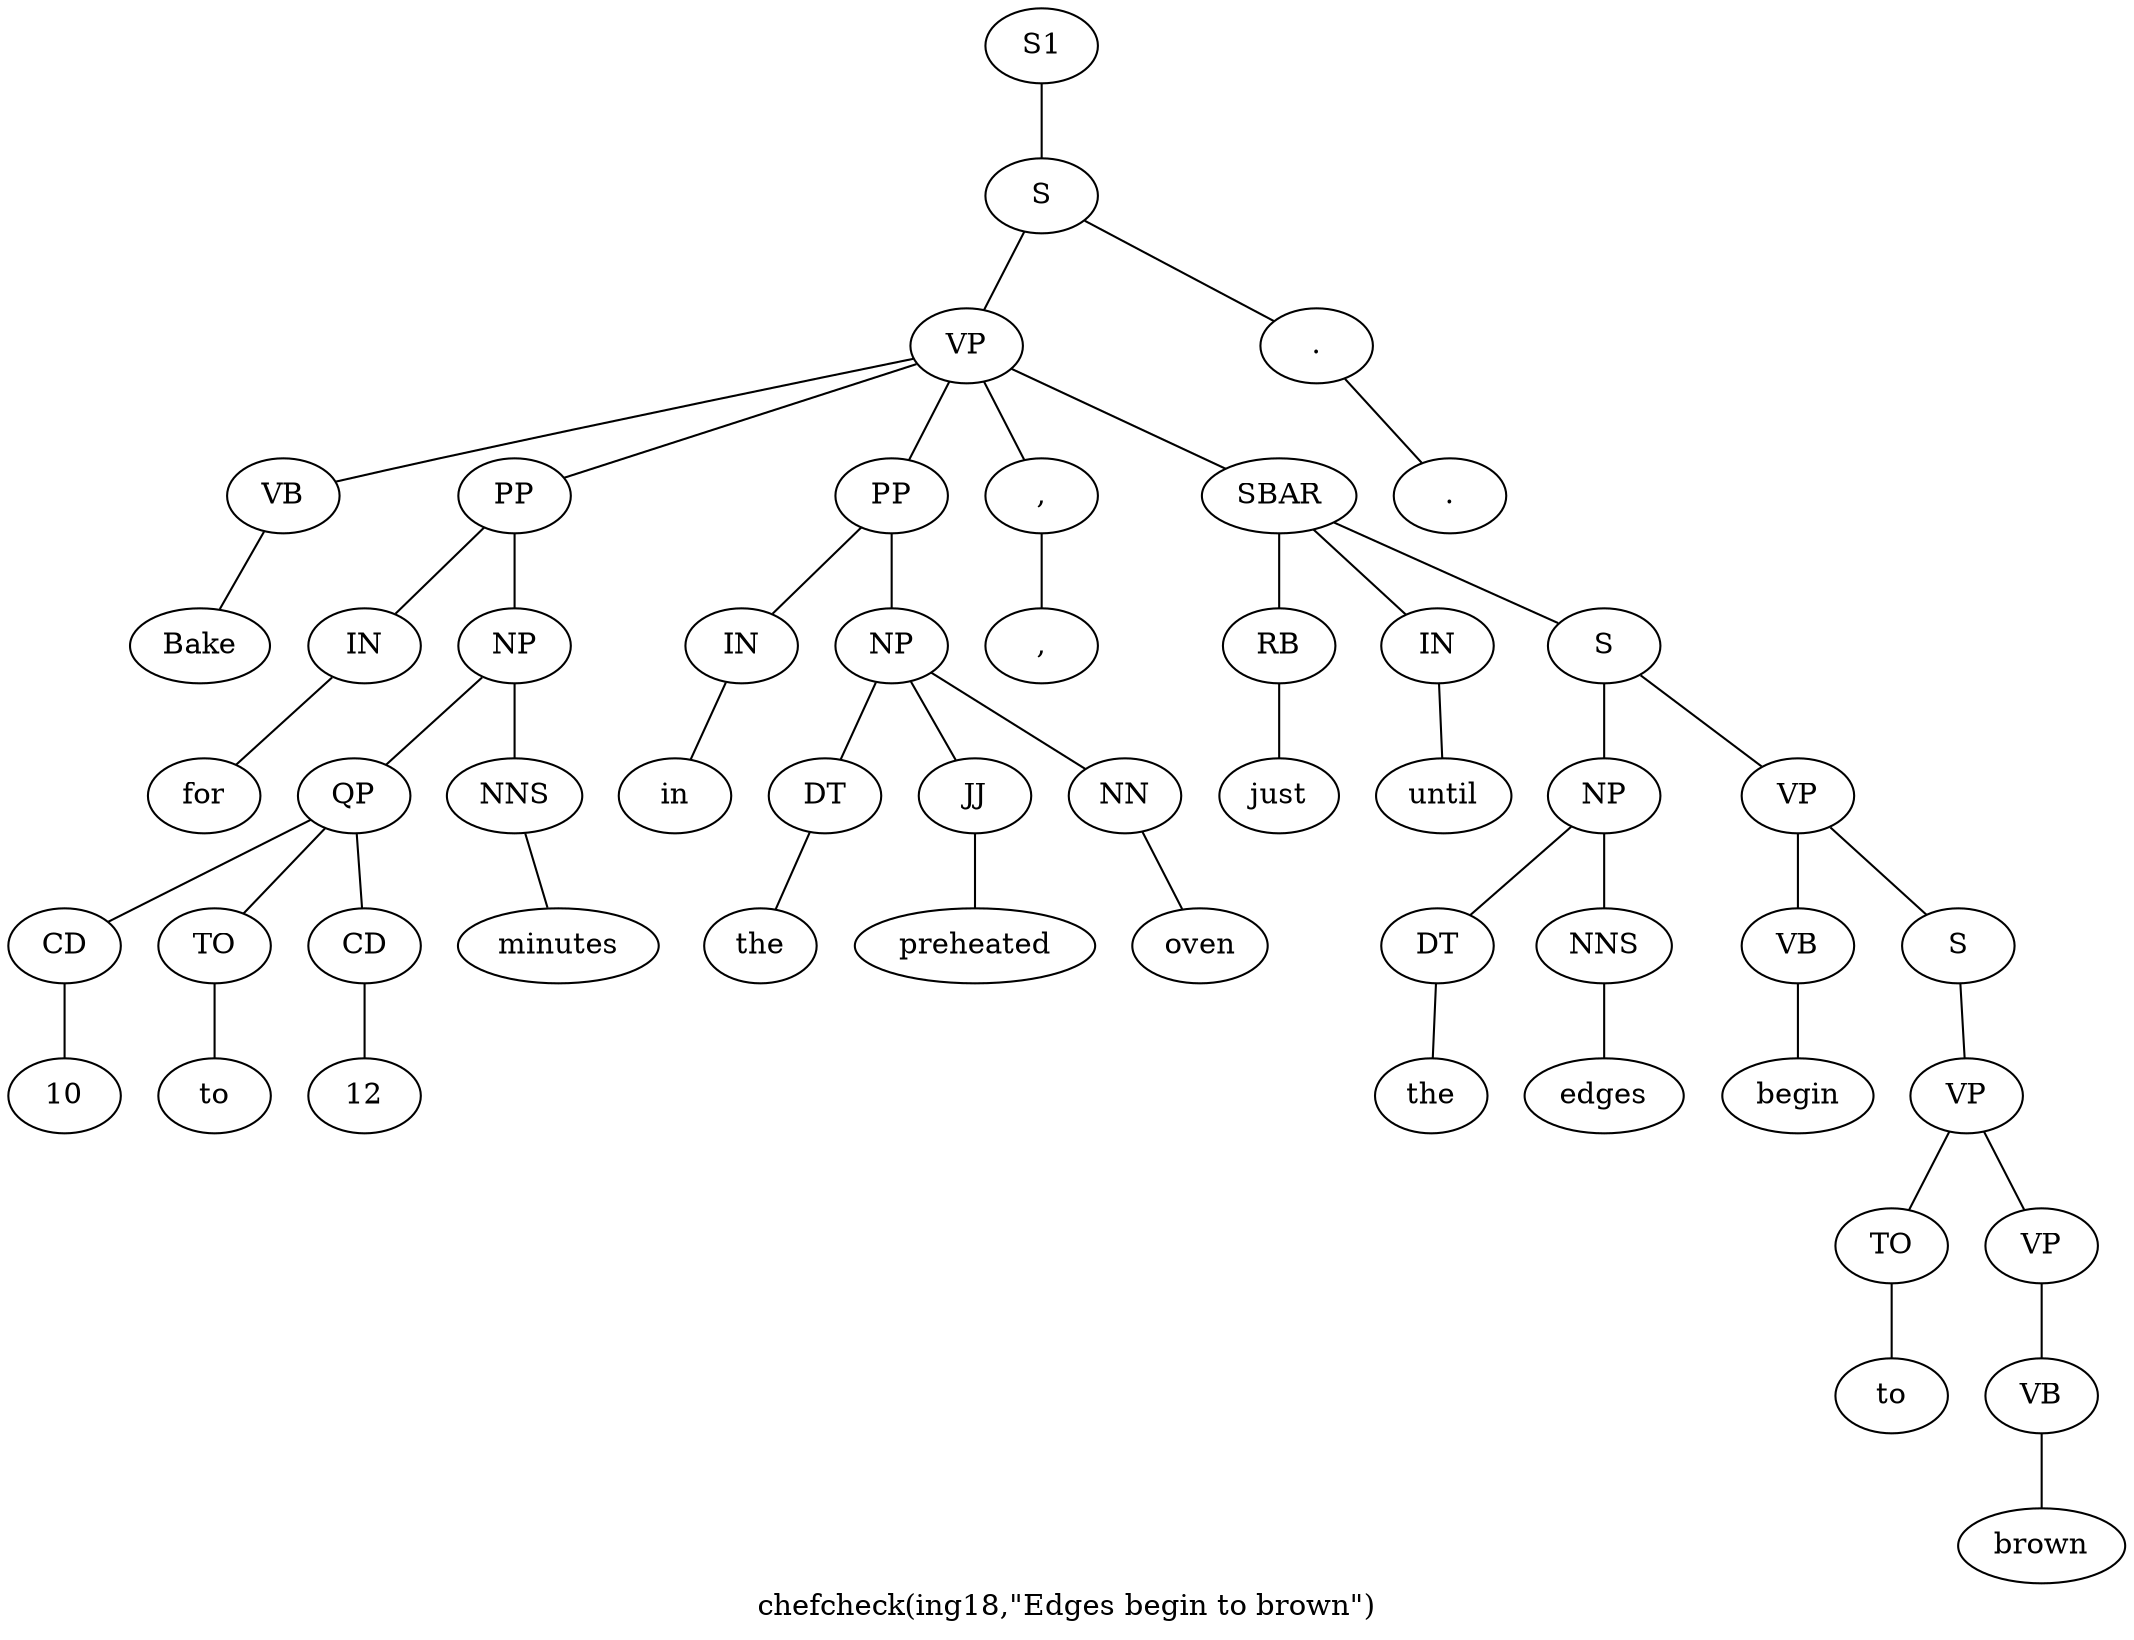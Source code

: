 graph SyntaxGraph {
	label = "chefcheck(ing18,\"Edges begin to brown\")";
	Node0 [label="S1"];
	Node1 [label="S"];
	Node2 [label="VP"];
	Node3 [label="VB"];
	Node4 [label="Bake"];
	Node5 [label="PP"];
	Node6 [label="IN"];
	Node7 [label="for"];
	Node8 [label="NP"];
	Node9 [label="QP"];
	Node10 [label="CD"];
	Node11 [label="10"];
	Node12 [label="TO"];
	Node13 [label="to"];
	Node14 [label="CD"];
	Node15 [label="12"];
	Node16 [label="NNS"];
	Node17 [label="minutes"];
	Node18 [label="PP"];
	Node19 [label="IN"];
	Node20 [label="in"];
	Node21 [label="NP"];
	Node22 [label="DT"];
	Node23 [label="the"];
	Node24 [label="JJ"];
	Node25 [label="preheated"];
	Node26 [label="NN"];
	Node27 [label="oven"];
	Node28 [label=","];
	Node29 [label=","];
	Node30 [label="SBAR"];
	Node31 [label="RB"];
	Node32 [label="just"];
	Node33 [label="IN"];
	Node34 [label="until"];
	Node35 [label="S"];
	Node36 [label="NP"];
	Node37 [label="DT"];
	Node38 [label="the"];
	Node39 [label="NNS"];
	Node40 [label="edges"];
	Node41 [label="VP"];
	Node42 [label="VB"];
	Node43 [label="begin"];
	Node44 [label="S"];
	Node45 [label="VP"];
	Node46 [label="TO"];
	Node47 [label="to"];
	Node48 [label="VP"];
	Node49 [label="VB"];
	Node50 [label="brown"];
	Node51 [label="."];
	Node52 [label="."];

	Node0 -- Node1;
	Node1 -- Node2;
	Node1 -- Node51;
	Node2 -- Node3;
	Node2 -- Node5;
	Node2 -- Node18;
	Node2 -- Node28;
	Node2 -- Node30;
	Node3 -- Node4;
	Node5 -- Node6;
	Node5 -- Node8;
	Node6 -- Node7;
	Node8 -- Node9;
	Node8 -- Node16;
	Node9 -- Node10;
	Node9 -- Node12;
	Node9 -- Node14;
	Node10 -- Node11;
	Node12 -- Node13;
	Node14 -- Node15;
	Node16 -- Node17;
	Node18 -- Node19;
	Node18 -- Node21;
	Node19 -- Node20;
	Node21 -- Node22;
	Node21 -- Node24;
	Node21 -- Node26;
	Node22 -- Node23;
	Node24 -- Node25;
	Node26 -- Node27;
	Node28 -- Node29;
	Node30 -- Node31;
	Node30 -- Node33;
	Node30 -- Node35;
	Node31 -- Node32;
	Node33 -- Node34;
	Node35 -- Node36;
	Node35 -- Node41;
	Node36 -- Node37;
	Node36 -- Node39;
	Node37 -- Node38;
	Node39 -- Node40;
	Node41 -- Node42;
	Node41 -- Node44;
	Node42 -- Node43;
	Node44 -- Node45;
	Node45 -- Node46;
	Node45 -- Node48;
	Node46 -- Node47;
	Node48 -- Node49;
	Node49 -- Node50;
	Node51 -- Node52;
}
